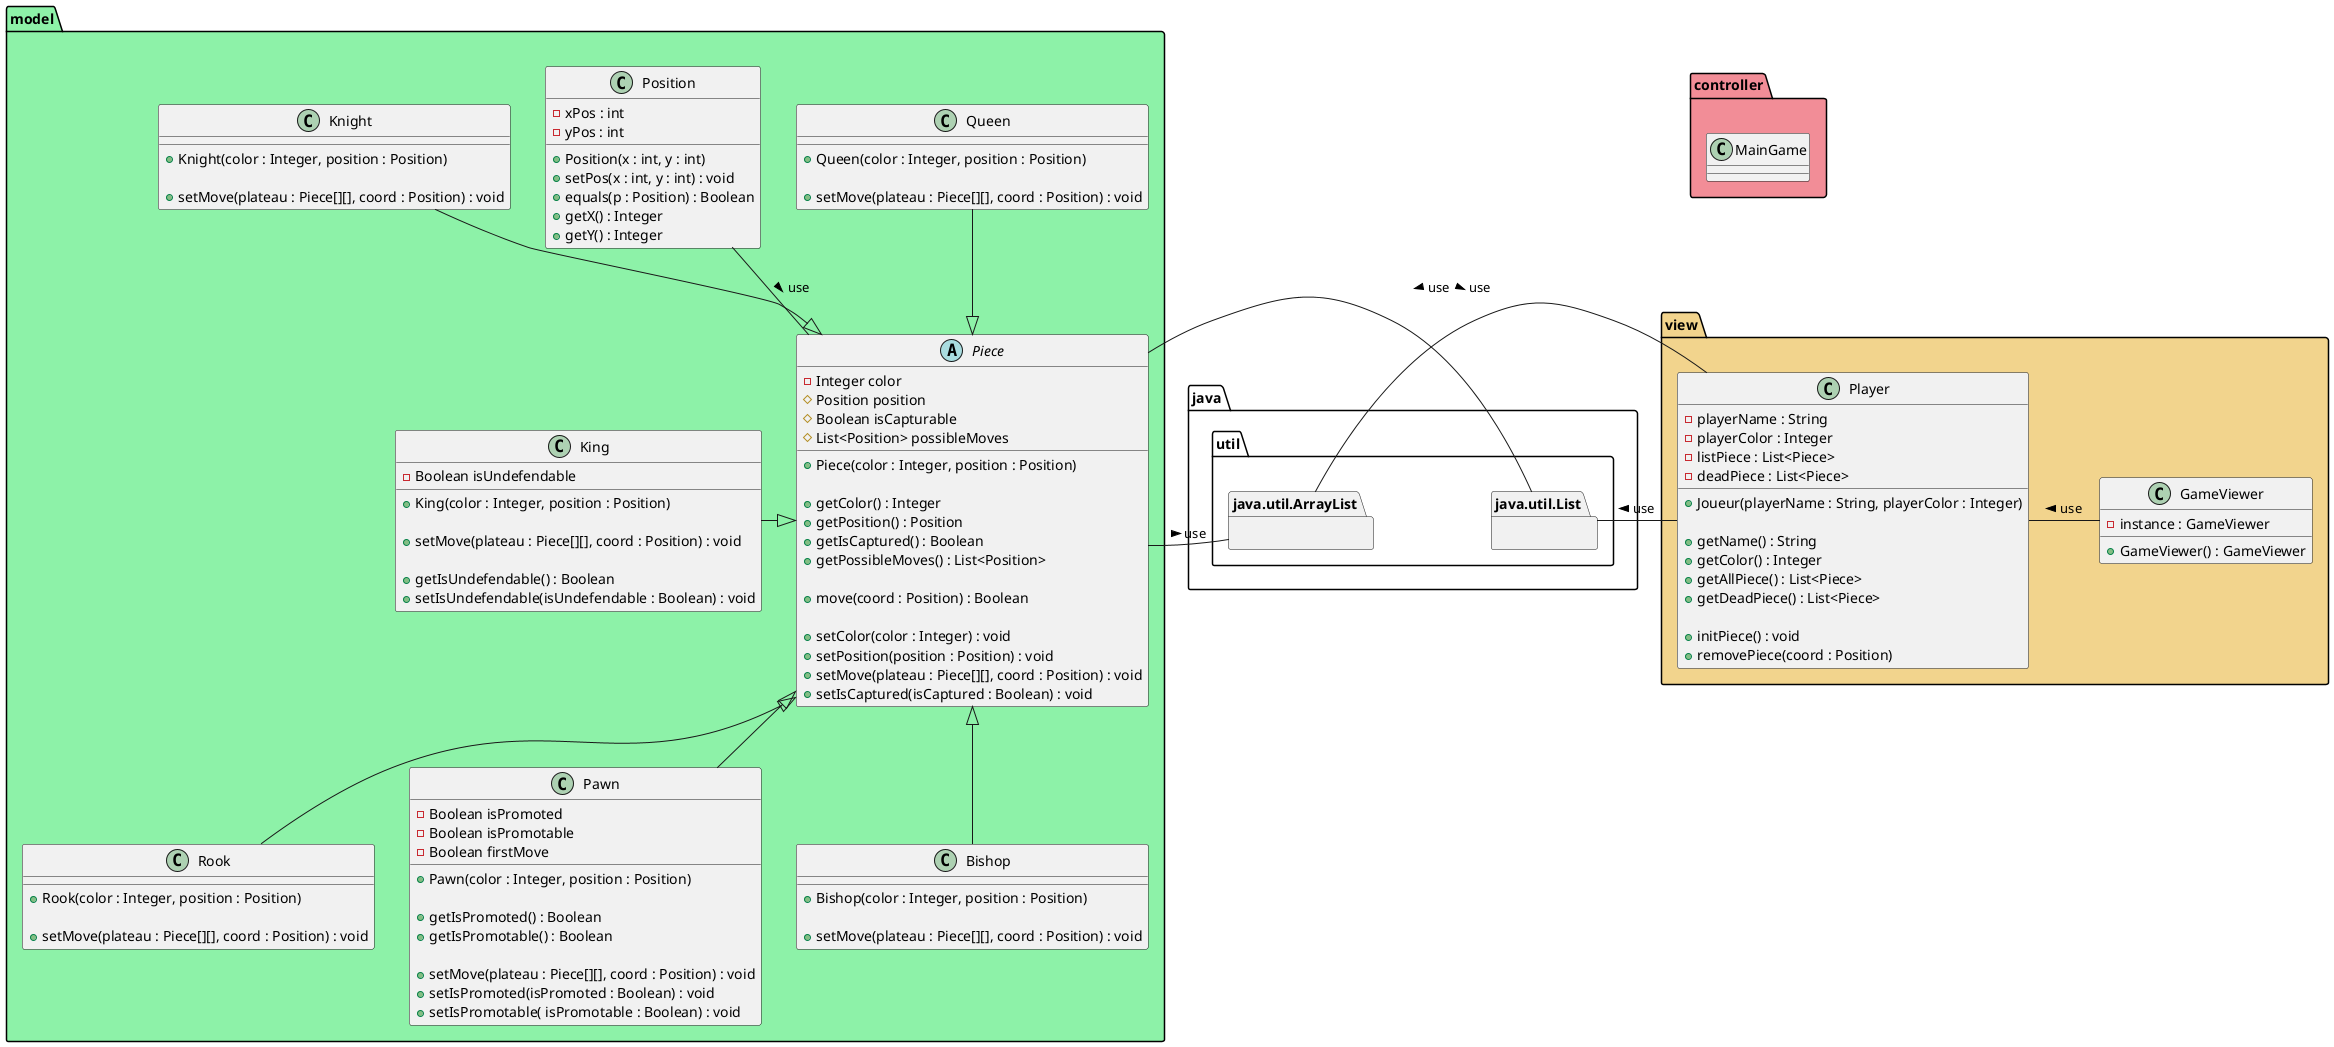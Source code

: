 @startuml
/'=================================
  ===          IMPORT           ===
  ================================='/
  package java.util.List{}
  package java.util.ArrayList{}
/'=================================
  ===          MODEL            ===
  ================================='/
package model #8df2a8{
    abstract class Piece {
        - Integer color
        # Position position
        # Boolean isCapturable
        # List<Position> possibleMoves

        + Piece(color : Integer, position : Position)

        + getColor() : Integer
        + getPosition() : Position
        + getIsCaptured() : Boolean
        + getPossibleMoves() : List<Position>

        + move(coord : Position) : Boolean

        + setColor(color : Integer) : void
        + setPosition(position : Position) : void
        + setMove(plateau : Piece[][], coord : Position) : void
        + setIsCaptured(isCaptured : Boolean) : void

    }

    class Position{
        - xPos : int
        - yPos : int

        + Position(x : int, y : int)
        + setPos(x : int, y : int) : void
        + equals(p : Position) : Boolean
        + getX() : Integer
        + getY() : Integer
    }

    class Queen{
        + Queen(color : Integer, position : Position)

        + setMove(plateau : Piece[][], coord : Position) : void
    }

    class Rook{
        + Rook(color : Integer, position : Position)

        + setMove(plateau : Piece[][], coord : Position) : void
    }

    class Pawn{
        - Boolean isPromoted
        - Boolean isPromotable
        - Boolean firstMove

        + Pawn(color : Integer, position : Position)

        + getIsPromoted() : Boolean
        + getIsPromotable() : Boolean

        + setMove(plateau : Piece[][], coord : Position) : void
        + setIsPromoted(isPromoted : Boolean) : void
        + setIsPromotable( isPromotable : Boolean) : void
    }

    class King{
        - Boolean isUndefendable

        + King(color : Integer, position : Position)

        + setMove(plateau : Piece[][], coord : Position) : void

        + getIsUndefendable() : Boolean
        + setIsUndefendable(isUndefendable : Boolean) : void
    }

    class Bishop{
        + Bishop(color : Integer, position : Position)

        + setMove(plateau : Piece[][], coord : Position) : void
    }

    class Knight{
        + Knight(color : Integer, position : Position)

        + setMove(plateau : Piece[][], coord : Position) : void
    }
}
/'=================================
  ===        CONTROLLER         ===
  ================================='/
package controller #f28d97{
    class MainGame{
    }
}
/'=================================
  ===           VIEW            ===
  ================================='/
package view #f2d48d{
    class Player {
        - playerName : String
        - playerColor : Integer
        - listPiece : List<Piece>
        - deadPiece : List<Piece>

        + Joueur(playerName : String, playerColor : Integer)

        + getName() : String
        + getColor() : Integer
        + getAllPiece() : List<Piece>
        + getDeadPiece() : List<Piece>

        + initPiece() : void
        + removePiece(coord : Position)
    }

    class GameViewer {
        - instance : GameViewer

        + GameViewer() : GameViewer
    }
}
/'=================================
  ===          LINKS            ===
  ================================='/
Position -- Piece : use >

Knight --|> Piece
Piece <|-- Pawn
Piece <|-- Bishop
Piece <|-- Rook
King -|> Piece
Piece <|-u- Queen


Piece - java.util.List : use >
Player - java.util.List : use >
java.util.ArrayList - Piece  : use <
java.util.ArrayList - Player : use <
java.util.List -l[hidden]- java.util.ArrayList

GameViewer -l- Player : use >
@enduml